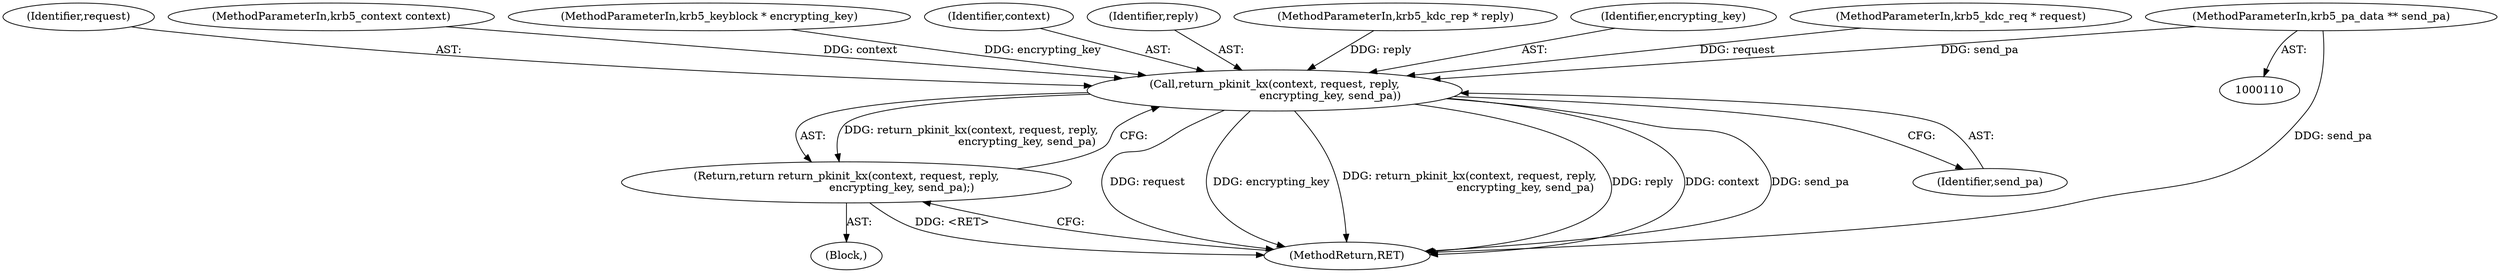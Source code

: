 digraph "0_krb5_db64ca25d661a47b996b4e2645998b5d7f0eb52c@pointer" {
"1000117" [label="(MethodParameterIn,krb5_pa_data ** send_pa)"];
"1000219" [label="(Call,return_pkinit_kx(context, request, reply,\n                                encrypting_key, send_pa))"];
"1000218" [label="(Return,return return_pkinit_kx(context, request, reply,\n                                encrypting_key, send_pa);)"];
"1000221" [label="(Identifier,request)"];
"1000219" [label="(Call,return_pkinit_kx(context, request, reply,\n                                encrypting_key, send_pa))"];
"1000218" [label="(Return,return return_pkinit_kx(context, request, reply,\n                                encrypting_key, send_pa);)"];
"1000111" [label="(MethodParameterIn,krb5_context context)"];
"1001415" [label="(MethodReturn,RET)"];
"1000117" [label="(MethodParameterIn,krb5_pa_data ** send_pa)"];
"1000116" [label="(MethodParameterIn,krb5_keyblock * encrypting_key)"];
"1000217" [label="(Block,)"];
"1000220" [label="(Identifier,context)"];
"1000222" [label="(Identifier,reply)"];
"1000115" [label="(MethodParameterIn,krb5_kdc_rep * reply)"];
"1000223" [label="(Identifier,encrypting_key)"];
"1000224" [label="(Identifier,send_pa)"];
"1000114" [label="(MethodParameterIn,krb5_kdc_req * request)"];
"1000117" -> "1000110"  [label="AST: "];
"1000117" -> "1001415"  [label="DDG: send_pa"];
"1000117" -> "1000219"  [label="DDG: send_pa"];
"1000219" -> "1000218"  [label="AST: "];
"1000219" -> "1000224"  [label="CFG: "];
"1000220" -> "1000219"  [label="AST: "];
"1000221" -> "1000219"  [label="AST: "];
"1000222" -> "1000219"  [label="AST: "];
"1000223" -> "1000219"  [label="AST: "];
"1000224" -> "1000219"  [label="AST: "];
"1000218" -> "1000219"  [label="CFG: "];
"1000219" -> "1001415"  [label="DDG: request"];
"1000219" -> "1001415"  [label="DDG: encrypting_key"];
"1000219" -> "1001415"  [label="DDG: return_pkinit_kx(context, request, reply,\n                                encrypting_key, send_pa)"];
"1000219" -> "1001415"  [label="DDG: reply"];
"1000219" -> "1001415"  [label="DDG: context"];
"1000219" -> "1001415"  [label="DDG: send_pa"];
"1000219" -> "1000218"  [label="DDG: return_pkinit_kx(context, request, reply,\n                                encrypting_key, send_pa)"];
"1000111" -> "1000219"  [label="DDG: context"];
"1000114" -> "1000219"  [label="DDG: request"];
"1000115" -> "1000219"  [label="DDG: reply"];
"1000116" -> "1000219"  [label="DDG: encrypting_key"];
"1000218" -> "1000217"  [label="AST: "];
"1001415" -> "1000218"  [label="CFG: "];
"1000218" -> "1001415"  [label="DDG: <RET>"];
}

